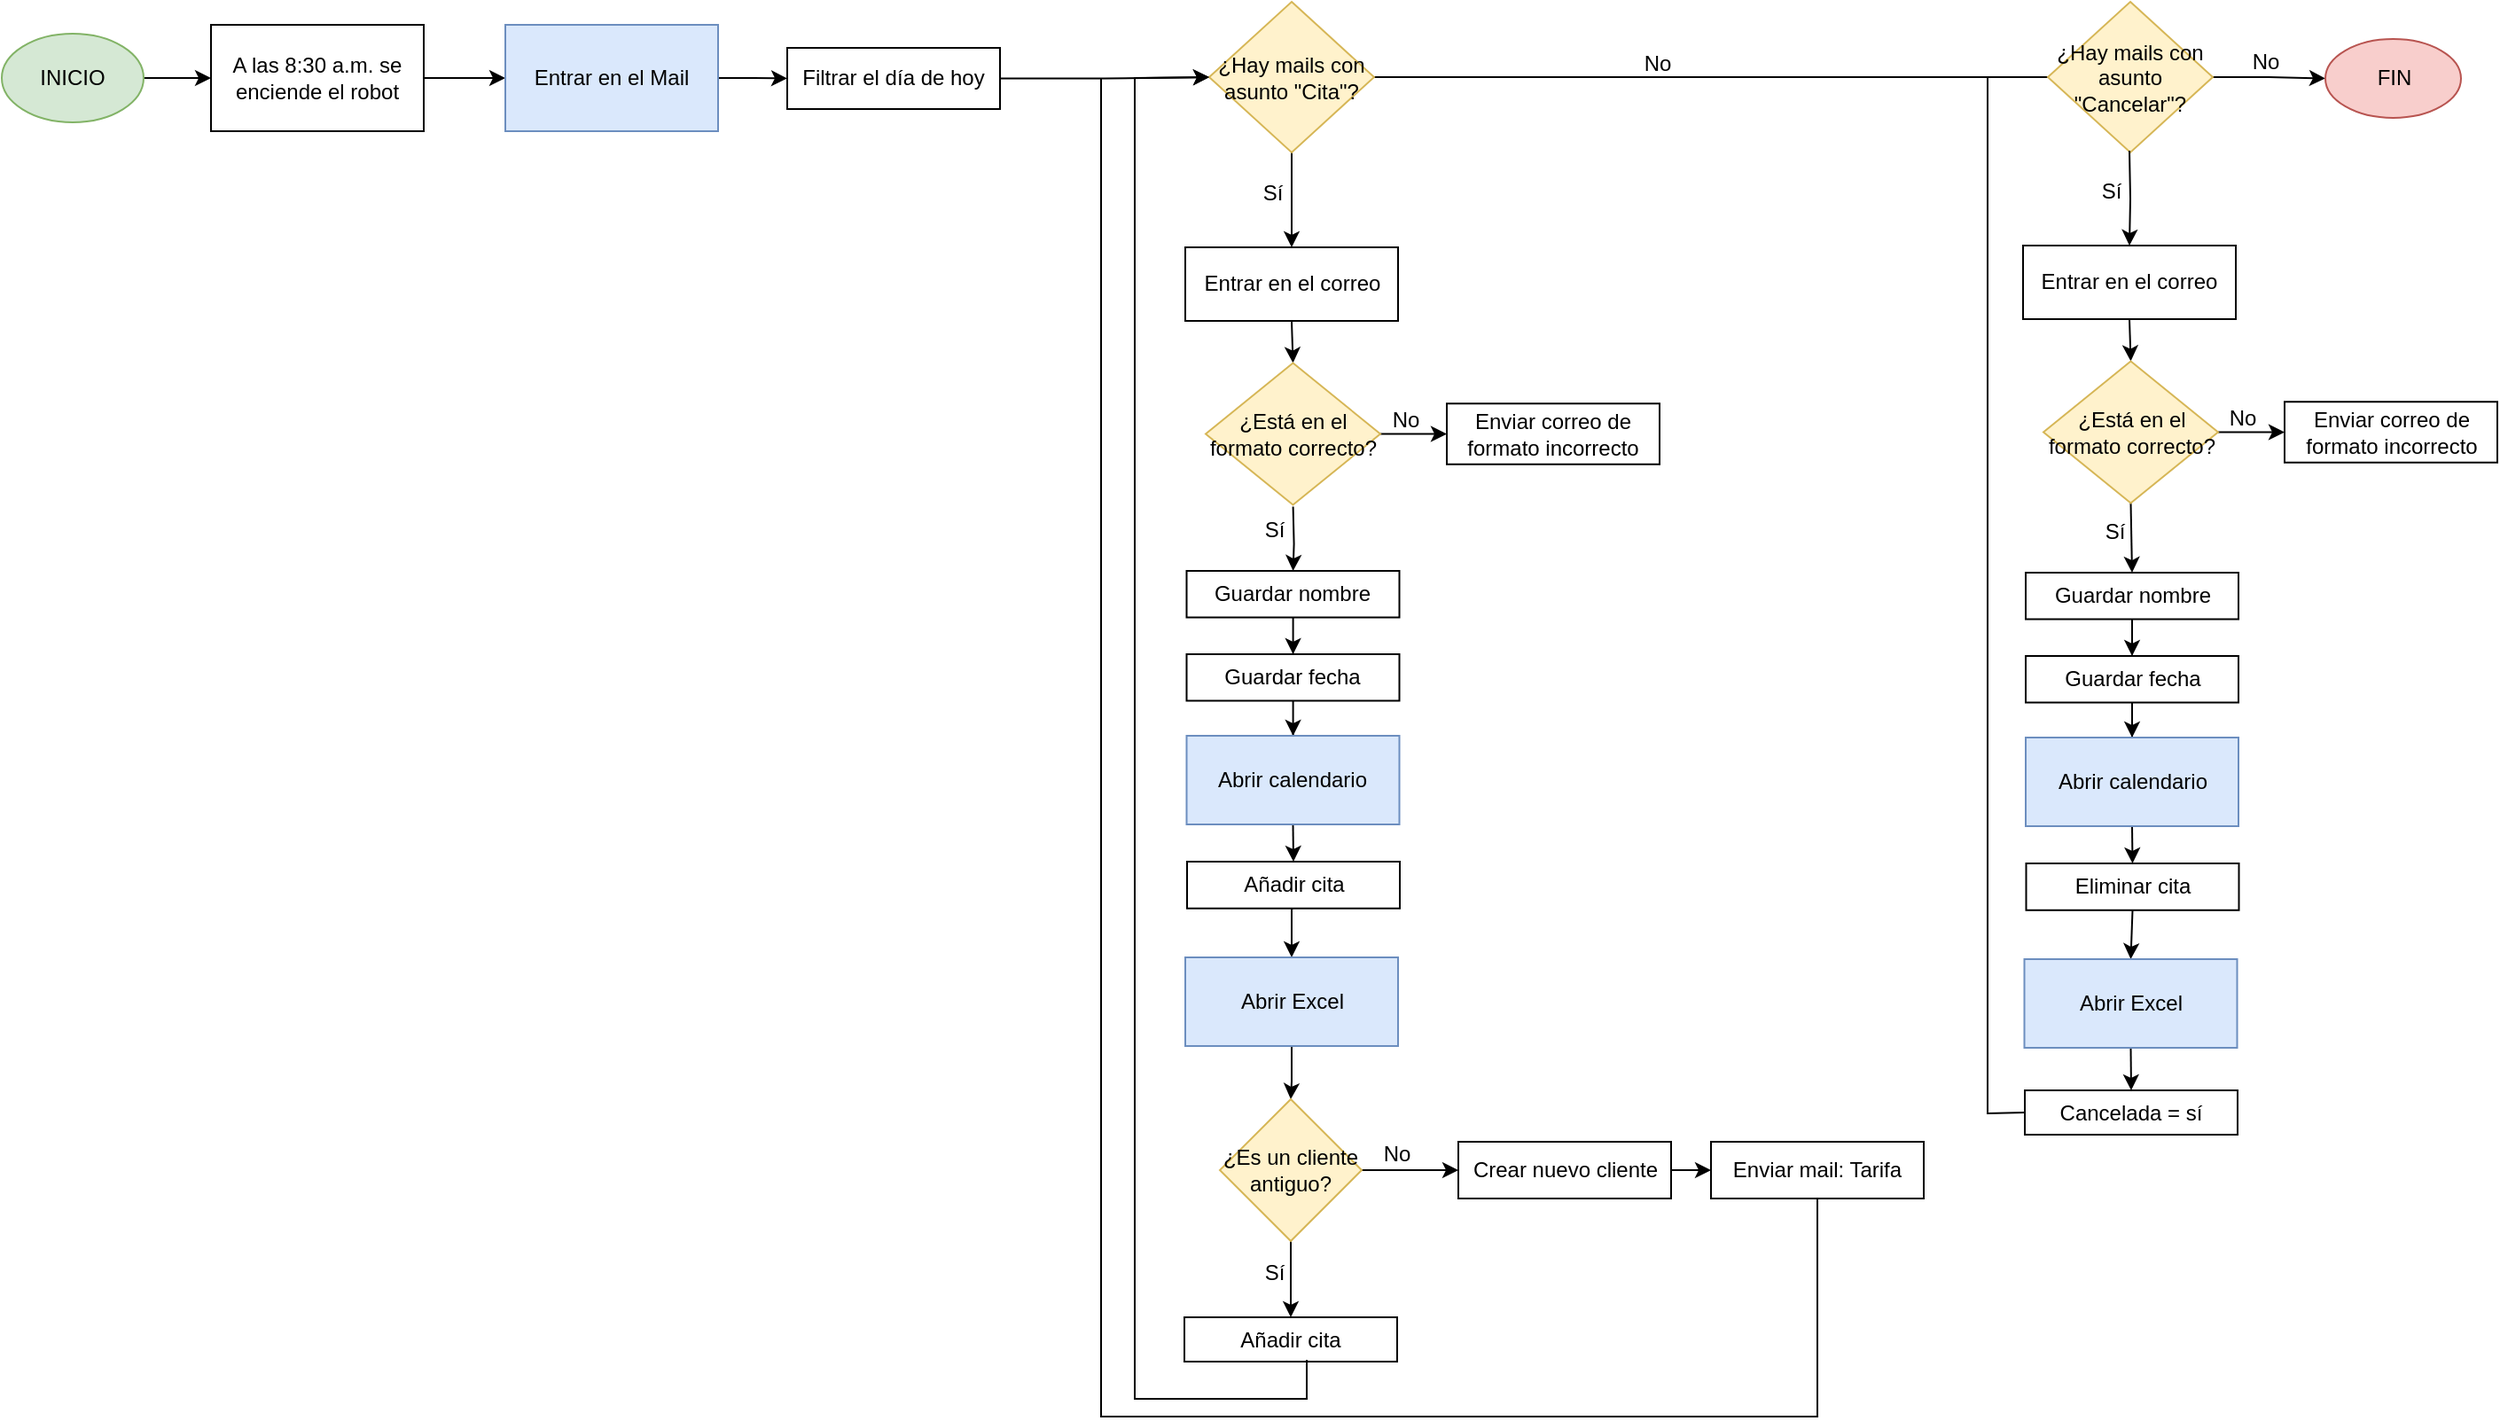 <mxfile version="20.2.3" type="device"><diagram id="jKj7gksyb8I0r3rM7WlE" name="Página-1"><mxGraphModel dx="1578" dy="1005" grid="1" gridSize="10" guides="1" tooltips="1" connect="1" arrows="1" fold="1" page="1" pageScale="1" pageWidth="827" pageHeight="1169" math="0" shadow="0"><root><mxCell id="0"/><mxCell id="1" parent="0"/><mxCell id="gnxRhqSTCCuO6UFKV84Y-35" style="edgeStyle=orthogonalEdgeStyle;rounded=0;orthogonalLoop=1;jettySize=auto;html=1;exitX=1;exitY=0.5;exitDx=0;exitDy=0;entryX=0;entryY=0.5;entryDx=0;entryDy=0;" edge="1" parent="1" source="gnxRhqSTCCuO6UFKV84Y-1" target="gnxRhqSTCCuO6UFKV84Y-2"><mxGeometry relative="1" as="geometry"/></mxCell><mxCell id="gnxRhqSTCCuO6UFKV84Y-1" value="INICIO" style="ellipse;whiteSpace=wrap;html=1;fillColor=#d5e8d4;strokeColor=#82b366;" vertex="1" parent="1"><mxGeometry x="20" y="200" width="80" height="50" as="geometry"/></mxCell><mxCell id="gnxRhqSTCCuO6UFKV84Y-37" style="edgeStyle=orthogonalEdgeStyle;rounded=0;orthogonalLoop=1;jettySize=auto;html=1;exitX=1;exitY=0.5;exitDx=0;exitDy=0;entryX=0;entryY=0.5;entryDx=0;entryDy=0;" edge="1" parent="1" source="gnxRhqSTCCuO6UFKV84Y-2" target="gnxRhqSTCCuO6UFKV84Y-4"><mxGeometry relative="1" as="geometry"/></mxCell><mxCell id="gnxRhqSTCCuO6UFKV84Y-2" value="A las 8:30 a.m. se enciende el robot" style="whiteSpace=wrap;html=1;" vertex="1" parent="1"><mxGeometry x="138" y="195" width="120" height="60" as="geometry"/></mxCell><mxCell id="gnxRhqSTCCuO6UFKV84Y-66" value="" style="edgeStyle=orthogonalEdgeStyle;rounded=0;orthogonalLoop=1;jettySize=auto;html=1;" edge="1" parent="1" source="gnxRhqSTCCuO6UFKV84Y-4" target="gnxRhqSTCCuO6UFKV84Y-65"><mxGeometry relative="1" as="geometry"/></mxCell><mxCell id="gnxRhqSTCCuO6UFKV84Y-4" value="Entrar en el Mail" style="whiteSpace=wrap;html=1;fillColor=#dae8fc;strokeColor=#6c8ebf;" vertex="1" parent="1"><mxGeometry x="304" y="195" width="120" height="60" as="geometry"/></mxCell><mxCell id="gnxRhqSTCCuO6UFKV84Y-12" value="" style="edgeStyle=orthogonalEdgeStyle;rounded=0;orthogonalLoop=1;jettySize=auto;html=1;" edge="1" parent="1" source="gnxRhqSTCCuO6UFKV84Y-9" target="gnxRhqSTCCuO6UFKV84Y-11"><mxGeometry relative="1" as="geometry"/></mxCell><mxCell id="gnxRhqSTCCuO6UFKV84Y-140" style="edgeStyle=orthogonalEdgeStyle;rounded=0;orthogonalLoop=1;jettySize=auto;html=1;exitX=1;exitY=0.5;exitDx=0;exitDy=0;entryX=0;entryY=0.5;entryDx=0;entryDy=0;endArrow=none;endFill=0;strokeColor=default;" edge="1" parent="1" source="gnxRhqSTCCuO6UFKV84Y-9" target="gnxRhqSTCCuO6UFKV84Y-77"><mxGeometry relative="1" as="geometry"/></mxCell><mxCell id="gnxRhqSTCCuO6UFKV84Y-9" value="¿Hay mails con asunto &quot;Cita&quot;?" style="rhombus;whiteSpace=wrap;html=1;fillColor=#fff2cc;strokeColor=#d6b656;" vertex="1" parent="1"><mxGeometry x="701" y="182" width="93" height="85" as="geometry"/></mxCell><mxCell id="gnxRhqSTCCuO6UFKV84Y-24" style="edgeStyle=orthogonalEdgeStyle;rounded=0;orthogonalLoop=1;jettySize=auto;html=1;exitX=0.5;exitY=1;exitDx=0;exitDy=0;entryX=0.5;entryY=0;entryDx=0;entryDy=0;" edge="1" parent="1" source="gnxRhqSTCCuO6UFKV84Y-11" target="gnxRhqSTCCuO6UFKV84Y-13"><mxGeometry relative="1" as="geometry"/></mxCell><mxCell id="gnxRhqSTCCuO6UFKV84Y-11" value="Entrar en el correo" style="whiteSpace=wrap;html=1;" vertex="1" parent="1"><mxGeometry x="687.5" y="320.5" width="120" height="41.5" as="geometry"/></mxCell><mxCell id="gnxRhqSTCCuO6UFKV84Y-16" value="" style="edgeStyle=orthogonalEdgeStyle;rounded=0;orthogonalLoop=1;jettySize=auto;html=1;" edge="1" parent="1" target="gnxRhqSTCCuO6UFKV84Y-15"><mxGeometry relative="1" as="geometry"><mxPoint x="748.294" y="466.714" as="sourcePoint"/></mxGeometry></mxCell><mxCell id="gnxRhqSTCCuO6UFKV84Y-106" style="edgeStyle=orthogonalEdgeStyle;rounded=0;orthogonalLoop=1;jettySize=auto;html=1;exitX=1;exitY=0.5;exitDx=0;exitDy=0;entryX=0;entryY=0.5;entryDx=0;entryDy=0;" edge="1" parent="1" source="gnxRhqSTCCuO6UFKV84Y-13" target="gnxRhqSTCCuO6UFKV84Y-99"><mxGeometry relative="1" as="geometry"/></mxCell><mxCell id="gnxRhqSTCCuO6UFKV84Y-13" value="¿Está en el formato correcto?" style="rhombus;whiteSpace=wrap;html=1;fillColor=#fff2cc;strokeColor=#d6b656;" vertex="1" parent="1"><mxGeometry x="699" y="385.75" width="98.5" height="80" as="geometry"/></mxCell><mxCell id="gnxRhqSTCCuO6UFKV84Y-19" value="" style="edgeStyle=orthogonalEdgeStyle;rounded=0;orthogonalLoop=1;jettySize=auto;html=1;" edge="1" parent="1" source="gnxRhqSTCCuO6UFKV84Y-15" target="gnxRhqSTCCuO6UFKV84Y-18"><mxGeometry relative="1" as="geometry"/></mxCell><mxCell id="gnxRhqSTCCuO6UFKV84Y-15" value="Guardar nombre" style="whiteSpace=wrap;html=1;" vertex="1" parent="1"><mxGeometry x="688.25" y="503" width="120" height="26.25" as="geometry"/></mxCell><mxCell id="gnxRhqSTCCuO6UFKV84Y-17" value="Sí" style="text;html=1;strokeColor=none;fillColor=none;align=center;verticalAlign=middle;whiteSpace=wrap;rounded=0;" vertex="1" parent="1"><mxGeometry x="707" y="275" width="60" height="30" as="geometry"/></mxCell><mxCell id="gnxRhqSTCCuO6UFKV84Y-30" value="" style="edgeStyle=orthogonalEdgeStyle;rounded=0;orthogonalLoop=1;jettySize=auto;html=1;" edge="1" parent="1" source="gnxRhqSTCCuO6UFKV84Y-18" target="gnxRhqSTCCuO6UFKV84Y-29"><mxGeometry relative="1" as="geometry"/></mxCell><mxCell id="gnxRhqSTCCuO6UFKV84Y-18" value="Guardar fecha" style="whiteSpace=wrap;html=1;" vertex="1" parent="1"><mxGeometry x="688.25" y="550" width="120" height="26.25" as="geometry"/></mxCell><mxCell id="gnxRhqSTCCuO6UFKV84Y-84" style="edgeStyle=orthogonalEdgeStyle;rounded=0;orthogonalLoop=1;jettySize=auto;html=1;exitX=0.5;exitY=1;exitDx=0;exitDy=0;entryX=0.5;entryY=0;entryDx=0;entryDy=0;" edge="1" parent="1" source="gnxRhqSTCCuO6UFKV84Y-29" target="gnxRhqSTCCuO6UFKV84Y-31"><mxGeometry relative="1" as="geometry"/></mxCell><mxCell id="gnxRhqSTCCuO6UFKV84Y-29" value="Abrir calendario" style="whiteSpace=wrap;html=1;fillColor=#dae8fc;strokeColor=#6c8ebf;" vertex="1" parent="1"><mxGeometry x="688.25" y="596" width="120" height="50" as="geometry"/></mxCell><mxCell id="gnxRhqSTCCuO6UFKV84Y-103" style="edgeStyle=orthogonalEdgeStyle;rounded=0;orthogonalLoop=1;jettySize=auto;html=1;exitX=0.5;exitY=1;exitDx=0;exitDy=0;entryX=0.5;entryY=0;entryDx=0;entryDy=0;" edge="1" parent="1" source="gnxRhqSTCCuO6UFKV84Y-31" target="gnxRhqSTCCuO6UFKV84Y-52"><mxGeometry relative="1" as="geometry"/></mxCell><mxCell id="gnxRhqSTCCuO6UFKV84Y-31" value="Añadir cita" style="whiteSpace=wrap;html=1;" vertex="1" parent="1"><mxGeometry x="688.5" y="667" width="120" height="26.38" as="geometry"/></mxCell><mxCell id="gnxRhqSTCCuO6UFKV84Y-55" value="" style="edgeStyle=orthogonalEdgeStyle;rounded=0;orthogonalLoop=1;jettySize=auto;html=1;" edge="1" parent="1" source="gnxRhqSTCCuO6UFKV84Y-52" target="gnxRhqSTCCuO6UFKV84Y-54"><mxGeometry relative="1" as="geometry"/></mxCell><mxCell id="gnxRhqSTCCuO6UFKV84Y-52" value="Abrir Excel" style="whiteSpace=wrap;html=1;fillColor=#dae8fc;strokeColor=#6c8ebf;" vertex="1" parent="1"><mxGeometry x="687.5" y="721" width="120" height="50" as="geometry"/></mxCell><mxCell id="gnxRhqSTCCuO6UFKV84Y-60" value="" style="edgeStyle=orthogonalEdgeStyle;rounded=0;orthogonalLoop=1;jettySize=auto;html=1;" edge="1" parent="1" source="gnxRhqSTCCuO6UFKV84Y-54" target="gnxRhqSTCCuO6UFKV84Y-59"><mxGeometry relative="1" as="geometry"/></mxCell><mxCell id="gnxRhqSTCCuO6UFKV84Y-86" style="edgeStyle=orthogonalEdgeStyle;rounded=0;orthogonalLoop=1;jettySize=auto;html=1;exitX=0.5;exitY=1;exitDx=0;exitDy=0;entryX=0.5;entryY=0;entryDx=0;entryDy=0;" edge="1" parent="1" source="gnxRhqSTCCuO6UFKV84Y-54" target="gnxRhqSTCCuO6UFKV84Y-56"><mxGeometry relative="1" as="geometry"/></mxCell><mxCell id="gnxRhqSTCCuO6UFKV84Y-54" value="¿Es un cliente antiguo?" style="rhombus;whiteSpace=wrap;html=1;fillColor=#fff2cc;strokeColor=#d6b656;" vertex="1" parent="1"><mxGeometry x="707" y="801" width="80" height="80" as="geometry"/></mxCell><mxCell id="gnxRhqSTCCuO6UFKV84Y-56" value="Añadir cita" style="whiteSpace=wrap;html=1;" vertex="1" parent="1"><mxGeometry x="687" y="924" width="120" height="25" as="geometry"/></mxCell><mxCell id="gnxRhqSTCCuO6UFKV84Y-63" value="" style="edgeStyle=orthogonalEdgeStyle;rounded=0;orthogonalLoop=1;jettySize=auto;html=1;" edge="1" parent="1" source="gnxRhqSTCCuO6UFKV84Y-59" target="gnxRhqSTCCuO6UFKV84Y-62"><mxGeometry relative="1" as="geometry"/></mxCell><mxCell id="gnxRhqSTCCuO6UFKV84Y-59" value="Crear nuevo cliente" style="whiteSpace=wrap;html=1;" vertex="1" parent="1"><mxGeometry x="841.5" y="825" width="120" height="32" as="geometry"/></mxCell><mxCell id="gnxRhqSTCCuO6UFKV84Y-62" value="Enviar mail: Tarifa" style="whiteSpace=wrap;html=1;" vertex="1" parent="1"><mxGeometry x="984" y="825" width="120" height="32" as="geometry"/></mxCell><mxCell id="gnxRhqSTCCuO6UFKV84Y-98" style="edgeStyle=orthogonalEdgeStyle;rounded=0;orthogonalLoop=1;jettySize=auto;html=1;exitX=1;exitY=0.5;exitDx=0;exitDy=0;entryX=0;entryY=0.5;entryDx=0;entryDy=0;" edge="1" parent="1" source="gnxRhqSTCCuO6UFKV84Y-65" target="gnxRhqSTCCuO6UFKV84Y-9"><mxGeometry relative="1" as="geometry"/></mxCell><mxCell id="gnxRhqSTCCuO6UFKV84Y-65" value="Filtrar el día de hoy" style="whiteSpace=wrap;html=1;" vertex="1" parent="1"><mxGeometry x="463" y="208" width="120" height="34.5" as="geometry"/></mxCell><mxCell id="gnxRhqSTCCuO6UFKV84Y-80" value="" style="edgeStyle=orthogonalEdgeStyle;rounded=0;orthogonalLoop=1;jettySize=auto;html=1;" edge="1" parent="1" source="gnxRhqSTCCuO6UFKV84Y-77" target="gnxRhqSTCCuO6UFKV84Y-79"><mxGeometry relative="1" as="geometry"/></mxCell><mxCell id="gnxRhqSTCCuO6UFKV84Y-77" value="¿Hay mails con asunto &quot;Cancelar&quot;?" style="rhombus;whiteSpace=wrap;html=1;fillColor=#fff2cc;strokeColor=#d6b656;" vertex="1" parent="1"><mxGeometry x="1174" y="182" width="93" height="85" as="geometry"/></mxCell><mxCell id="gnxRhqSTCCuO6UFKV84Y-79" value="FIN" style="ellipse;whiteSpace=wrap;html=1;fillColor=#f8cecc;strokeColor=#b85450;" vertex="1" parent="1"><mxGeometry x="1330.5" y="203" width="76.5" height="44.5" as="geometry"/></mxCell><mxCell id="gnxRhqSTCCuO6UFKV84Y-92" value="" style="endArrow=classic;html=1;rounded=0;exitX=0.5;exitY=1;exitDx=0;exitDy=0;entryX=0;entryY=0.5;entryDx=0;entryDy=0;" edge="1" parent="1" target="gnxRhqSTCCuO6UFKV84Y-9"><mxGeometry width="50" height="50" relative="1" as="geometry"><mxPoint x="756" y="948" as="sourcePoint"/><mxPoint x="700" y="225" as="targetPoint"/><Array as="points"><mxPoint x="756" y="970"/><mxPoint x="659" y="970"/><mxPoint x="659" y="225"/></Array></mxGeometry></mxCell><mxCell id="gnxRhqSTCCuO6UFKV84Y-97" value="" style="endArrow=none;html=1;rounded=0;exitX=0.5;exitY=1;exitDx=0;exitDy=0;" edge="1" parent="1" source="gnxRhqSTCCuO6UFKV84Y-62"><mxGeometry width="50" height="50" relative="1" as="geometry"><mxPoint x="1070" y="1000" as="sourcePoint"/><mxPoint x="640" y="225" as="targetPoint"/><Array as="points"><mxPoint x="1044" y="980"/><mxPoint x="640" y="980"/></Array></mxGeometry></mxCell><mxCell id="gnxRhqSTCCuO6UFKV84Y-99" value="Enviar correo de formato incorrecto" style="whiteSpace=wrap;html=1;" vertex="1" parent="1"><mxGeometry x="835" y="408.63" width="120" height="34.25" as="geometry"/></mxCell><mxCell id="gnxRhqSTCCuO6UFKV84Y-101" value="Sí" style="text;html=1;strokeColor=none;fillColor=none;align=center;verticalAlign=middle;whiteSpace=wrap;rounded=0;" vertex="1" parent="1"><mxGeometry x="708" y="464.75" width="60" height="30" as="geometry"/></mxCell><mxCell id="gnxRhqSTCCuO6UFKV84Y-102" value="Sí" style="text;html=1;strokeColor=none;fillColor=none;align=center;verticalAlign=middle;whiteSpace=wrap;rounded=0;" vertex="1" parent="1"><mxGeometry x="708" y="884" width="60" height="30" as="geometry"/></mxCell><mxCell id="gnxRhqSTCCuO6UFKV84Y-104" value="No" style="text;html=1;strokeColor=none;fillColor=none;align=center;verticalAlign=middle;whiteSpace=wrap;rounded=0;" vertex="1" parent="1"><mxGeometry x="781.5" y="403" width="60" height="30" as="geometry"/></mxCell><mxCell id="gnxRhqSTCCuO6UFKV84Y-107" value="No" style="text;html=1;strokeColor=none;fillColor=none;align=center;verticalAlign=middle;whiteSpace=wrap;rounded=0;" vertex="1" parent="1"><mxGeometry x="777" y="817" width="60" height="30" as="geometry"/></mxCell><mxCell id="gnxRhqSTCCuO6UFKV84Y-108" value="" style="edgeStyle=orthogonalEdgeStyle;rounded=0;orthogonalLoop=1;jettySize=auto;html=1;" edge="1" parent="1" target="gnxRhqSTCCuO6UFKV84Y-110"><mxGeometry relative="1" as="geometry"><mxPoint x="1220" y="266" as="sourcePoint"/></mxGeometry></mxCell><mxCell id="gnxRhqSTCCuO6UFKV84Y-109" style="edgeStyle=orthogonalEdgeStyle;rounded=0;orthogonalLoop=1;jettySize=auto;html=1;exitX=0.5;exitY=1;exitDx=0;exitDy=0;entryX=0.5;entryY=0;entryDx=0;entryDy=0;" edge="1" parent="1" source="gnxRhqSTCCuO6UFKV84Y-110" target="gnxRhqSTCCuO6UFKV84Y-112"><mxGeometry relative="1" as="geometry"/></mxCell><mxCell id="gnxRhqSTCCuO6UFKV84Y-110" value="Entrar en el correo" style="whiteSpace=wrap;html=1;" vertex="1" parent="1"><mxGeometry x="1160" y="319.5" width="120" height="41.5" as="geometry"/></mxCell><mxCell id="gnxRhqSTCCuO6UFKV84Y-111" style="edgeStyle=orthogonalEdgeStyle;rounded=0;orthogonalLoop=1;jettySize=auto;html=1;exitX=1;exitY=0.5;exitDx=0;exitDy=0;entryX=0;entryY=0.5;entryDx=0;entryDy=0;" edge="1" parent="1" source="gnxRhqSTCCuO6UFKV84Y-112" target="gnxRhqSTCCuO6UFKV84Y-114"><mxGeometry relative="1" as="geometry"/></mxCell><mxCell id="gnxRhqSTCCuO6UFKV84Y-135" style="edgeStyle=orthogonalEdgeStyle;rounded=0;orthogonalLoop=1;jettySize=auto;html=1;exitX=0.5;exitY=1;exitDx=0;exitDy=0;entryX=0.5;entryY=0;entryDx=0;entryDy=0;" edge="1" parent="1" source="gnxRhqSTCCuO6UFKV84Y-112" target="gnxRhqSTCCuO6UFKV84Y-117"><mxGeometry relative="1" as="geometry"/></mxCell><mxCell id="gnxRhqSTCCuO6UFKV84Y-112" value="¿Está en el formato correcto?" style="rhombus;whiteSpace=wrap;html=1;fillColor=#fff2cc;strokeColor=#d6b656;" vertex="1" parent="1"><mxGeometry x="1171.5" y="384.75" width="98.5" height="80" as="geometry"/></mxCell><mxCell id="gnxRhqSTCCuO6UFKV84Y-113" value="Sí" style="text;html=1;strokeColor=none;fillColor=none;align=center;verticalAlign=middle;whiteSpace=wrap;rounded=0;" vertex="1" parent="1"><mxGeometry x="1179.5" y="274" width="60" height="30" as="geometry"/></mxCell><mxCell id="gnxRhqSTCCuO6UFKV84Y-114" value="Enviar correo de formato incorrecto" style="whiteSpace=wrap;html=1;" vertex="1" parent="1"><mxGeometry x="1307.5" y="407.63" width="120" height="34.25" as="geometry"/></mxCell><mxCell id="gnxRhqSTCCuO6UFKV84Y-115" value="No" style="text;html=1;strokeColor=none;fillColor=none;align=center;verticalAlign=middle;whiteSpace=wrap;rounded=0;" vertex="1" parent="1"><mxGeometry x="1254" y="402" width="60" height="30" as="geometry"/></mxCell><mxCell id="gnxRhqSTCCuO6UFKV84Y-116" value="" style="edgeStyle=orthogonalEdgeStyle;rounded=0;orthogonalLoop=1;jettySize=auto;html=1;" edge="1" parent="1" source="gnxRhqSTCCuO6UFKV84Y-117" target="gnxRhqSTCCuO6UFKV84Y-119"><mxGeometry relative="1" as="geometry"/></mxCell><mxCell id="gnxRhqSTCCuO6UFKV84Y-117" value="Guardar nombre" style="whiteSpace=wrap;html=1;" vertex="1" parent="1"><mxGeometry x="1161.5" y="504" width="120" height="26.25" as="geometry"/></mxCell><mxCell id="gnxRhqSTCCuO6UFKV84Y-118" value="" style="edgeStyle=orthogonalEdgeStyle;rounded=0;orthogonalLoop=1;jettySize=auto;html=1;" edge="1" parent="1" source="gnxRhqSTCCuO6UFKV84Y-119" target="gnxRhqSTCCuO6UFKV84Y-121"><mxGeometry relative="1" as="geometry"/></mxCell><mxCell id="gnxRhqSTCCuO6UFKV84Y-119" value="Guardar fecha" style="whiteSpace=wrap;html=1;" vertex="1" parent="1"><mxGeometry x="1161.5" y="551" width="120" height="26.25" as="geometry"/></mxCell><mxCell id="gnxRhqSTCCuO6UFKV84Y-120" style="edgeStyle=orthogonalEdgeStyle;rounded=0;orthogonalLoop=1;jettySize=auto;html=1;exitX=0.5;exitY=1;exitDx=0;exitDy=0;entryX=0.5;entryY=0;entryDx=0;entryDy=0;" edge="1" parent="1" source="gnxRhqSTCCuO6UFKV84Y-121" target="gnxRhqSTCCuO6UFKV84Y-123"><mxGeometry relative="1" as="geometry"/></mxCell><mxCell id="gnxRhqSTCCuO6UFKV84Y-121" value="Abrir calendario" style="whiteSpace=wrap;html=1;fillColor=#dae8fc;strokeColor=#6c8ebf;" vertex="1" parent="1"><mxGeometry x="1161.5" y="597" width="120" height="50" as="geometry"/></mxCell><mxCell id="gnxRhqSTCCuO6UFKV84Y-122" style="edgeStyle=orthogonalEdgeStyle;rounded=0;orthogonalLoop=1;jettySize=auto;html=1;exitX=0.5;exitY=1;exitDx=0;exitDy=0;entryX=0.5;entryY=0;entryDx=0;entryDy=0;" edge="1" parent="1" source="gnxRhqSTCCuO6UFKV84Y-123" target="gnxRhqSTCCuO6UFKV84Y-125"><mxGeometry relative="1" as="geometry"/></mxCell><mxCell id="gnxRhqSTCCuO6UFKV84Y-123" value="Eliminar cita" style="whiteSpace=wrap;html=1;" vertex="1" parent="1"><mxGeometry x="1161.75" y="668" width="120" height="26.38" as="geometry"/></mxCell><mxCell id="gnxRhqSTCCuO6UFKV84Y-137" style="edgeStyle=orthogonalEdgeStyle;rounded=0;orthogonalLoop=1;jettySize=auto;html=1;exitX=0.5;exitY=1;exitDx=0;exitDy=0;entryX=0.5;entryY=0;entryDx=0;entryDy=0;" edge="1" parent="1" source="gnxRhqSTCCuO6UFKV84Y-125" target="gnxRhqSTCCuO6UFKV84Y-129"><mxGeometry relative="1" as="geometry"/></mxCell><mxCell id="gnxRhqSTCCuO6UFKV84Y-125" value="Abrir Excel" style="whiteSpace=wrap;html=1;fillColor=#dae8fc;strokeColor=#6c8ebf;" vertex="1" parent="1"><mxGeometry x="1160.75" y="722" width="120" height="50" as="geometry"/></mxCell><mxCell id="gnxRhqSTCCuO6UFKV84Y-129" value="Cancelada = sí" style="whiteSpace=wrap;html=1;" vertex="1" parent="1"><mxGeometry x="1161" y="796" width="120" height="25" as="geometry"/></mxCell><mxCell id="gnxRhqSTCCuO6UFKV84Y-142" value="" style="endArrow=none;html=1;rounded=0;strokeColor=default;exitX=0;exitY=0.5;exitDx=0;exitDy=0;" edge="1" parent="1" source="gnxRhqSTCCuO6UFKV84Y-129"><mxGeometry width="50" height="50" relative="1" as="geometry"><mxPoint x="1130" y="780" as="sourcePoint"/><mxPoint x="1140" y="225" as="targetPoint"/><Array as="points"><mxPoint x="1140" y="809"/></Array></mxGeometry></mxCell><mxCell id="gnxRhqSTCCuO6UFKV84Y-144" value="No" style="text;html=1;strokeColor=none;fillColor=none;align=center;verticalAlign=middle;whiteSpace=wrap;rounded=0;" vertex="1" parent="1"><mxGeometry x="1267" y="201" width="60" height="30" as="geometry"/></mxCell><mxCell id="gnxRhqSTCCuO6UFKV84Y-146" value="Sí" style="text;html=1;strokeColor=none;fillColor=none;align=center;verticalAlign=middle;whiteSpace=wrap;rounded=0;" vertex="1" parent="1"><mxGeometry x="1181.5" y="465.75" width="60" height="30" as="geometry"/></mxCell><mxCell id="gnxRhqSTCCuO6UFKV84Y-147" value="No" style="text;html=1;strokeColor=none;fillColor=none;align=center;verticalAlign=middle;whiteSpace=wrap;rounded=0;" vertex="1" parent="1"><mxGeometry x="924" y="202" width="60" height="30" as="geometry"/></mxCell></root></mxGraphModel></diagram></mxfile>